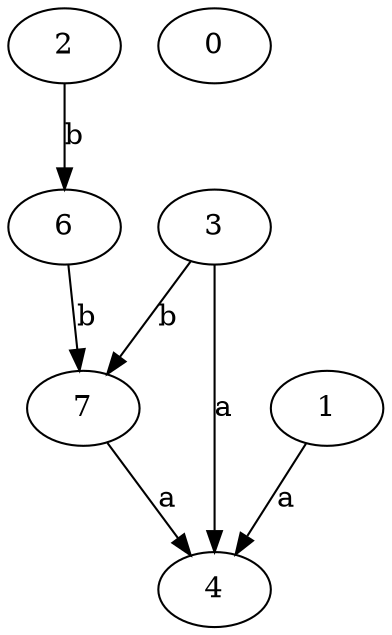 strict digraph  {
2;
3;
0;
4;
1;
6;
7;
2 -> 6  [label=b];
3 -> 4  [label=a];
3 -> 7  [label=b];
1 -> 4  [label=a];
6 -> 7  [label=b];
7 -> 4  [label=a];
}

